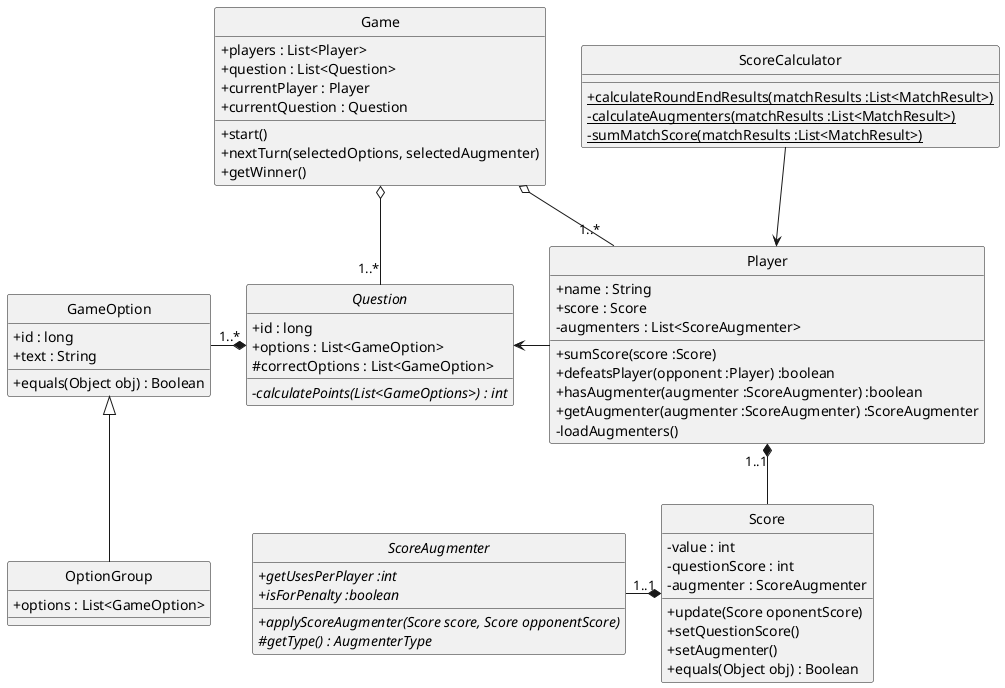 @startuml DiagramaUML-Clases-TP2
hide circle
skinparam classAttributeIconSize 0

abstract Question{
    + id : long
    + options : List<GameOption>
    # correctOptions : List<GameOption>
    - {abstract}calculatePoints(List<GameOptions>) : int
}

class GameOption{
    + id : long
	+ text : String
    + equals(Object obj) : Boolean
}

class OptionGroup{
    + options : List<GameOption>
}

class Score{
    - value : int
	- questionScore : int
	- augmenter : ScoreAugmenter
    + update(Score oponentScore)
    + setQuestionScore()
    + setAugmenter()
    + equals(Object obj) : Boolean
}

class Game{
    + players : List<Player>
	  + question : List<Question>
	  + currentPlayer : Player
    + currentQuestion : Question
    + start()
    + nextTurn(selectedOptions, selectedAugmenter)
    + getWinner()
}

class ScoreCalculator{
  + {static} calculateRoundEndResults(matchResults :List<MatchResult>)
	- {static} calculateAugmenters(matchResults :List<MatchResult>)
  - {static} sumMatchScore(matchResults :List<MatchResult>)
}

class Player{
    + name : String
	  + score : Score
	  - augmenters : List<ScoreAugmenter>
    + sumScore(score :Score)
    + defeatsPlayer(opponent :Player) :boolean
    + hasAugmenter(augmenter :ScoreAugmenter) :boolean
    + getAugmenter(augmenter :ScoreAugmenter) :ScoreAugmenter
    - loadAugmenters()
}

abstract ScoreAugmenter{
    + {abstract}applyScoreAugmenter(Score score, Score opponentScore)
    + {abstract} getUsesPerPlayer :int
    + {abstract} isForPenalty :boolean
    # {abstract}getType() : AugmenterType
}


Game  o--"1..*"  Question
Game o--"1..*"  Player

Score "1..1"*--left ScoreAugmenter
ScoreCalculator --> Player

Player --left> Question

Player "1..1"*-- Score

Question "1..*"*--left GameOption
OptionGroup --up|> GameOption

@enduml